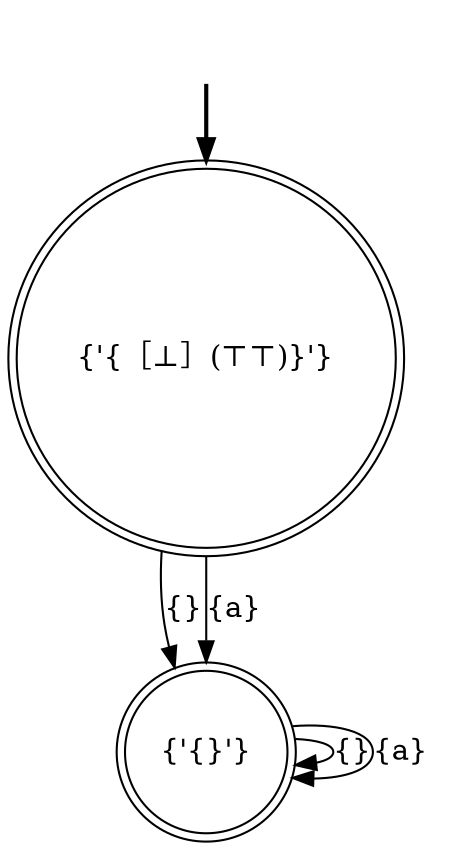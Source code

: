 digraph {
	fake [style=invisible]
	"{'{}'}" [shape=doublecircle]
	"{'{［⊥］(⊤⊤)}'}" [root=true shape=doublecircle]
	fake -> "{'{［⊥］(⊤⊤)}'}" [style=bold]
	"{'{}'}" -> "{'{}'}" [label="{}"]
	"{'{}'}" -> "{'{}'}" [label="{a}"]
	"{'{［⊥］(⊤⊤)}'}" -> "{'{}'}" [label="{}"]
	"{'{［⊥］(⊤⊤)}'}" -> "{'{}'}" [label="{a}"]
}
